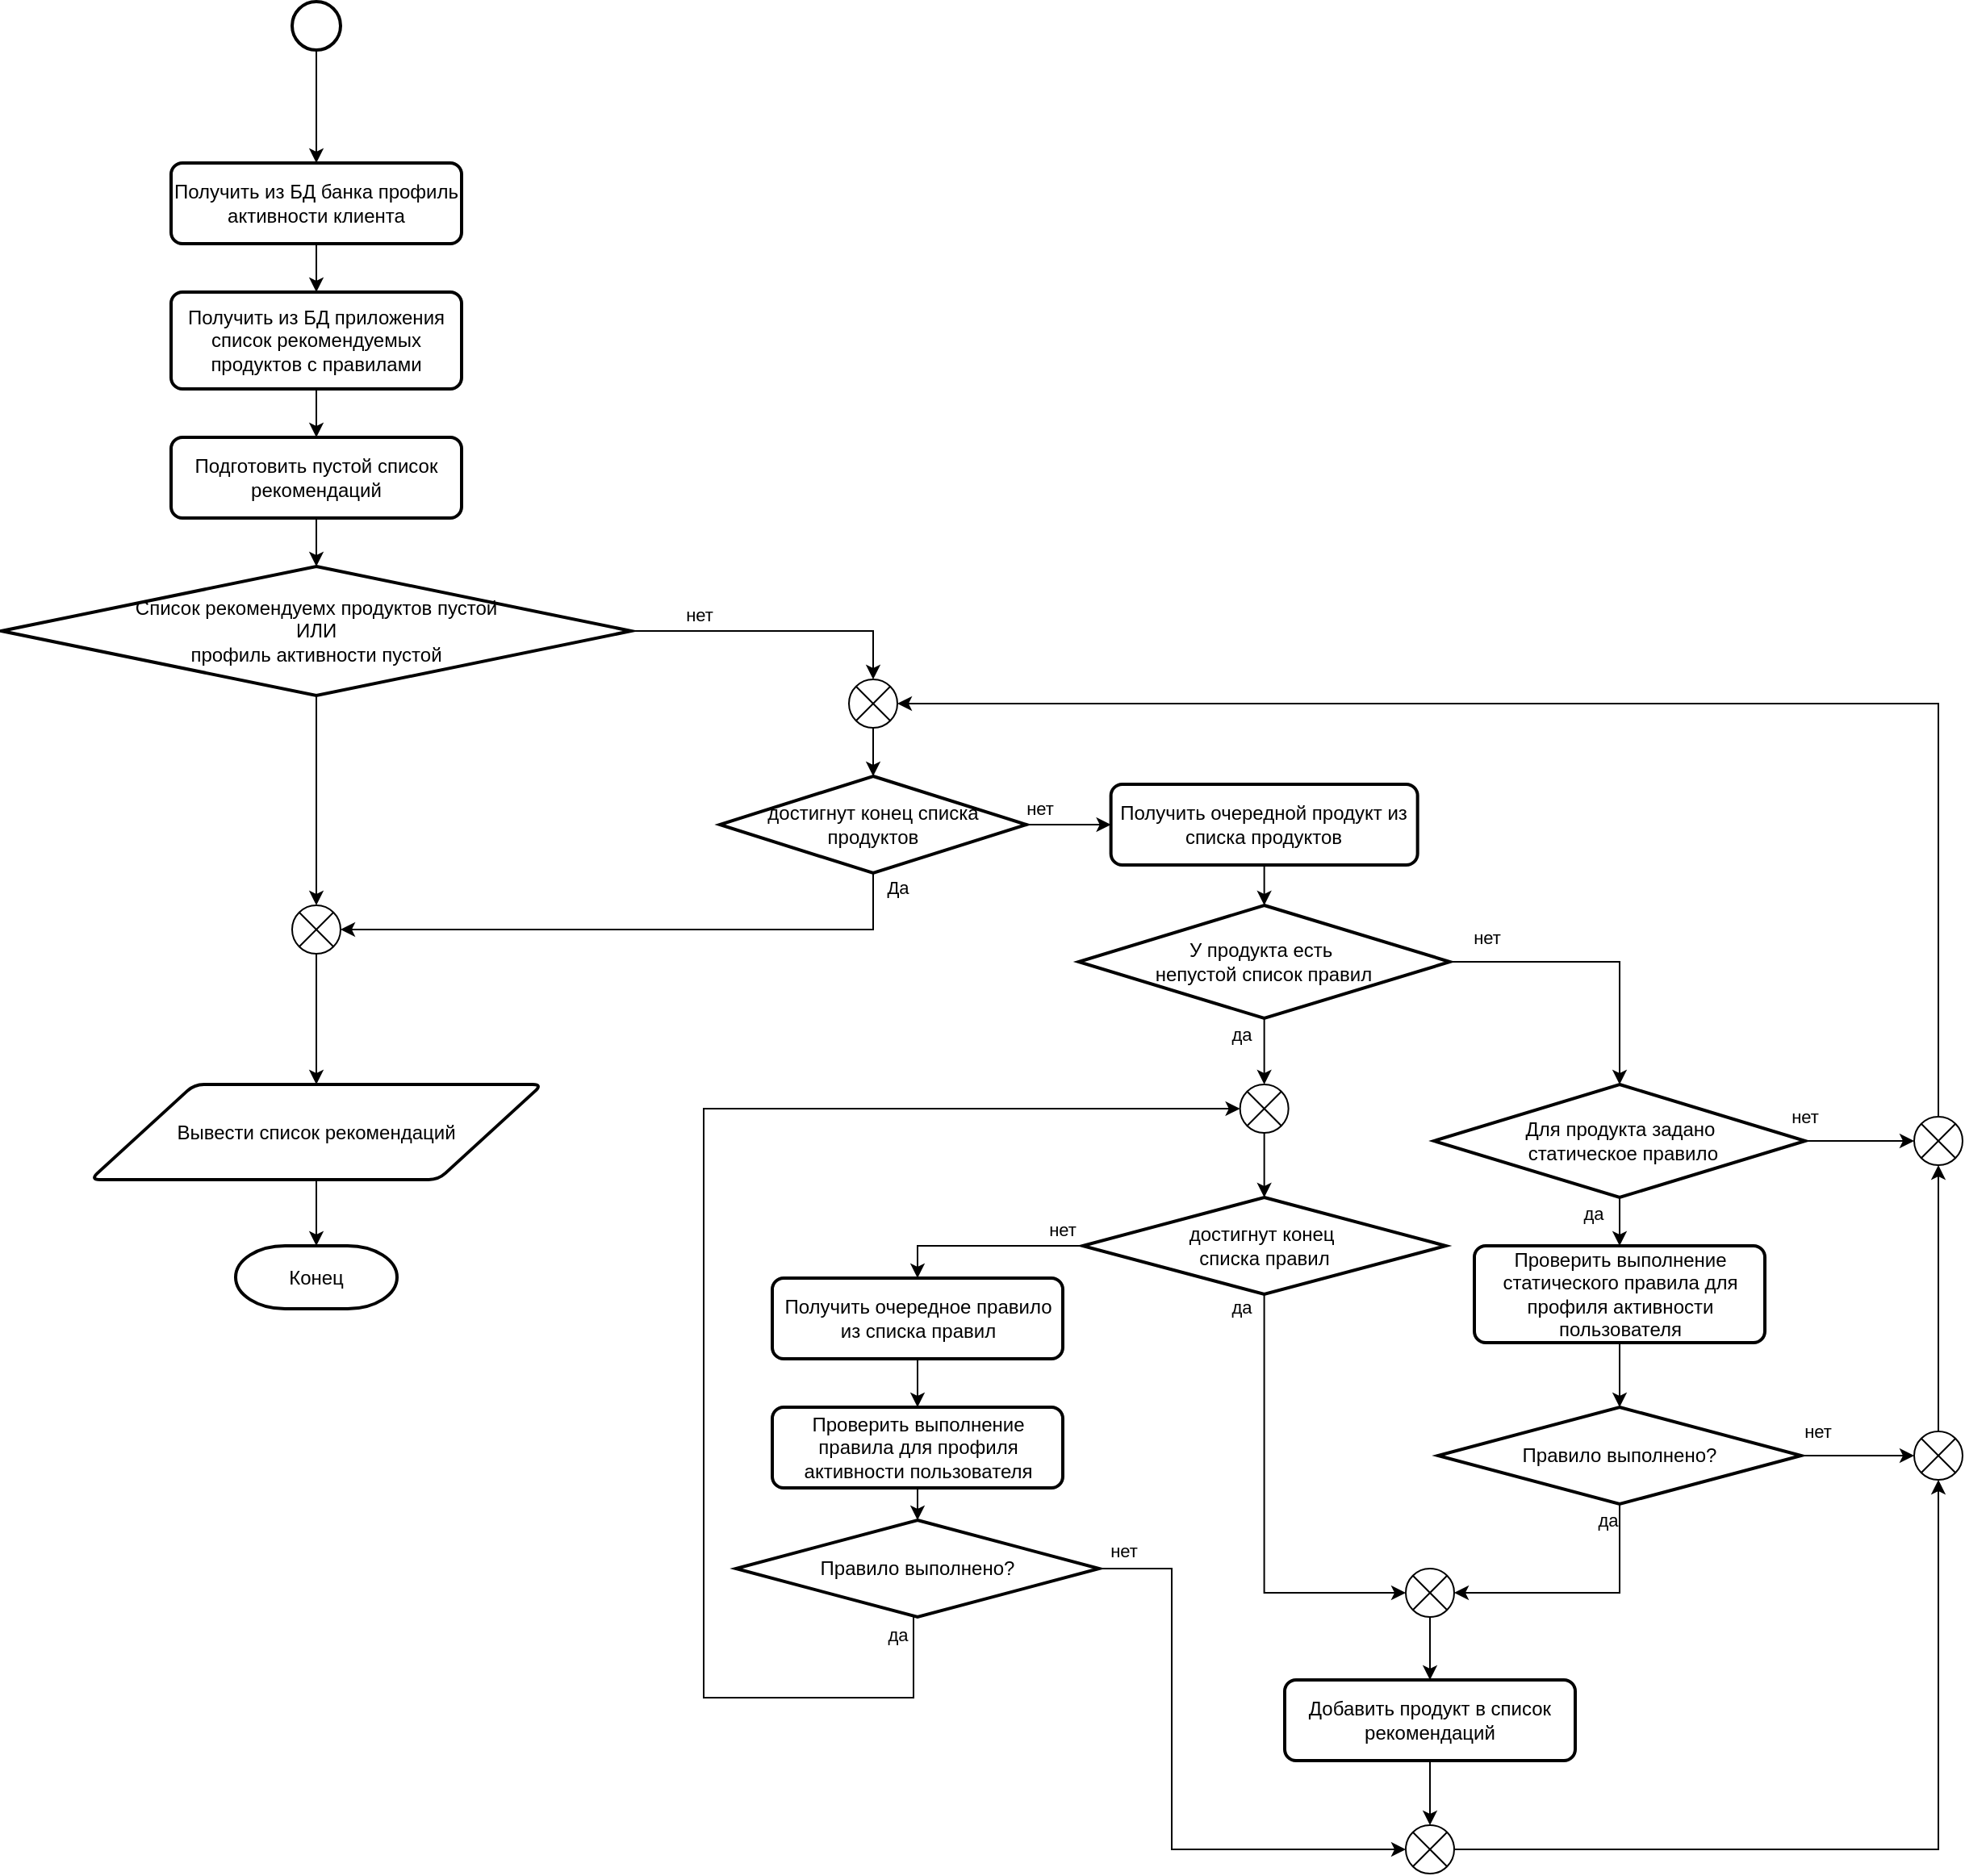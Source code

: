 <mxfile version="27.1.4">
  <diagram name="Страница — 1" id="ACM_g1qCUE4KucY0Wlcs">
    <mxGraphModel dx="2551" dy="2030" grid="1" gridSize="10" guides="1" tooltips="1" connect="1" arrows="1" fold="1" page="0" pageScale="1" pageWidth="827" pageHeight="1169" math="0" shadow="0">
      <root>
        <mxCell id="0" />
        <mxCell id="1" parent="0" />
        <mxCell id="zccWQyDnMi_jZn2n6sir-8" style="edgeStyle=orthogonalEdgeStyle;rounded=0;orthogonalLoop=1;jettySize=auto;html=1;exitX=0.5;exitY=1;exitDx=0;exitDy=0;exitPerimeter=0;" parent="1" source="zccWQyDnMi_jZn2n6sir-6" target="zccWQyDnMi_jZn2n6sir-7" edge="1">
          <mxGeometry relative="1" as="geometry" />
        </mxCell>
        <mxCell id="zccWQyDnMi_jZn2n6sir-6" value="" style="strokeWidth=2;html=1;shape=mxgraph.flowchart.start_2;whiteSpace=wrap;" parent="1" vertex="1">
          <mxGeometry x="-695" y="-1100" width="30" height="30" as="geometry" />
        </mxCell>
        <mxCell id="zccWQyDnMi_jZn2n6sir-10" style="edgeStyle=orthogonalEdgeStyle;rounded=0;orthogonalLoop=1;jettySize=auto;html=1;exitX=0.5;exitY=1;exitDx=0;exitDy=0;entryX=0.5;entryY=0;entryDx=0;entryDy=0;" parent="1" source="zccWQyDnMi_jZn2n6sir-7" target="zccWQyDnMi_jZn2n6sir-9" edge="1">
          <mxGeometry relative="1" as="geometry" />
        </mxCell>
        <mxCell id="zccWQyDnMi_jZn2n6sir-7" value="Получить из БД банка профиль активности клиента" style="rounded=1;whiteSpace=wrap;html=1;absoluteArcSize=1;arcSize=14;strokeWidth=2;" parent="1" vertex="1">
          <mxGeometry x="-770" y="-1000" width="180" height="50" as="geometry" />
        </mxCell>
        <mxCell id="zccWQyDnMi_jZn2n6sir-13" style="edgeStyle=orthogonalEdgeStyle;rounded=0;orthogonalLoop=1;jettySize=auto;html=1;exitX=0.5;exitY=1;exitDx=0;exitDy=0;entryX=0.5;entryY=0;entryDx=0;entryDy=0;" parent="1" source="zccWQyDnMi_jZn2n6sir-9" target="zccWQyDnMi_jZn2n6sir-11" edge="1">
          <mxGeometry relative="1" as="geometry" />
        </mxCell>
        <mxCell id="zccWQyDnMi_jZn2n6sir-9" value="Получить из БД приложения список рекомендуемых продуктов с правилами" style="rounded=1;whiteSpace=wrap;html=1;absoluteArcSize=1;arcSize=14;strokeWidth=2;" parent="1" vertex="1">
          <mxGeometry x="-770" y="-920" width="180" height="60" as="geometry" />
        </mxCell>
        <mxCell id="zccWQyDnMi_jZn2n6sir-11" value="Подготовить пустой список рекомендаций" style="rounded=1;whiteSpace=wrap;html=1;absoluteArcSize=1;arcSize=14;strokeWidth=2;" parent="1" vertex="1">
          <mxGeometry x="-770" y="-830" width="180" height="50" as="geometry" />
        </mxCell>
        <mxCell id="zccWQyDnMi_jZn2n6sir-12" value="Список рекомендуемх продуктов пустой&lt;div&gt;ИЛИ&lt;/div&gt;&lt;div&gt;профиль активности пустой&lt;/div&gt;" style="strokeWidth=2;html=1;shape=mxgraph.flowchart.decision;whiteSpace=wrap;" parent="1" vertex="1">
          <mxGeometry x="-875" y="-750" width="390" height="80" as="geometry" />
        </mxCell>
        <mxCell id="zccWQyDnMi_jZn2n6sir-14" style="edgeStyle=orthogonalEdgeStyle;rounded=0;orthogonalLoop=1;jettySize=auto;html=1;exitX=0.5;exitY=1;exitDx=0;exitDy=0;entryX=0.5;entryY=0;entryDx=0;entryDy=0;entryPerimeter=0;" parent="1" source="zccWQyDnMi_jZn2n6sir-11" target="zccWQyDnMi_jZn2n6sir-12" edge="1">
          <mxGeometry relative="1" as="geometry" />
        </mxCell>
        <mxCell id="zccWQyDnMi_jZn2n6sir-18" style="edgeStyle=orthogonalEdgeStyle;rounded=0;orthogonalLoop=1;jettySize=auto;html=1;exitX=0.5;exitY=1;exitDx=0;exitDy=0;exitPerimeter=0;" parent="1" source="zccWQyDnMi_jZn2n6sir-12" target="zccWQyDnMi_jZn2n6sir-12" edge="1">
          <mxGeometry relative="1" as="geometry" />
        </mxCell>
        <mxCell id="zccWQyDnMi_jZn2n6sir-23" style="edgeStyle=orthogonalEdgeStyle;rounded=0;orthogonalLoop=1;jettySize=auto;html=1;exitX=1;exitY=0.5;exitDx=0;exitDy=0;exitPerimeter=0;" parent="1" source="zccWQyDnMi_jZn2n6sir-19" target="zccWQyDnMi_jZn2n6sir-22" edge="1">
          <mxGeometry relative="1" as="geometry" />
        </mxCell>
        <mxCell id="zccWQyDnMi_jZn2n6sir-24" value="нет" style="edgeLabel;html=1;align=center;verticalAlign=middle;resizable=0;points=[];" parent="zccWQyDnMi_jZn2n6sir-23" vertex="1" connectable="0">
          <mxGeometry x="-0.489" y="-2" relative="1" as="geometry">
            <mxPoint x="-6" y="-12" as="offset" />
          </mxGeometry>
        </mxCell>
        <mxCell id="zccWQyDnMi_jZn2n6sir-19" value="достигнут конец списка продуктов" style="strokeWidth=2;html=1;shape=mxgraph.flowchart.decision;whiteSpace=wrap;" parent="1" vertex="1">
          <mxGeometry x="-430" y="-620" width="190" height="60" as="geometry" />
        </mxCell>
        <mxCell id="zccWQyDnMi_jZn2n6sir-22" value="Получить очередной продукт из списка продуктов" style="rounded=1;whiteSpace=wrap;html=1;absoluteArcSize=1;arcSize=14;strokeWidth=2;" parent="1" vertex="1">
          <mxGeometry x="-187.68" y="-615" width="190" height="50" as="geometry" />
        </mxCell>
        <mxCell id="zccWQyDnMi_jZn2n6sir-71" value="" style="edgeStyle=orthogonalEdgeStyle;rounded=0;orthogonalLoop=1;jettySize=auto;html=1;" parent="1" source="zccWQyDnMi_jZn2n6sir-25" target="zccWQyDnMi_jZn2n6sir-69" edge="1">
          <mxGeometry relative="1" as="geometry" />
        </mxCell>
        <mxCell id="zccWQyDnMi_jZn2n6sir-76" value="да" style="edgeLabel;html=1;align=center;verticalAlign=middle;resizable=0;points=[];" parent="zccWQyDnMi_jZn2n6sir-71" vertex="1" connectable="0">
          <mxGeometry x="-0.076" relative="1" as="geometry">
            <mxPoint x="-15" y="-9" as="offset" />
          </mxGeometry>
        </mxCell>
        <mxCell id="zccWQyDnMi_jZn2n6sir-25" value="У продукта есть&amp;nbsp;&lt;div&gt;непустой список правил&lt;/div&gt;" style="strokeWidth=2;html=1;shape=mxgraph.flowchart.decision;whiteSpace=wrap;" parent="1" vertex="1">
          <mxGeometry x="-207.68" y="-540" width="230" height="70" as="geometry" />
        </mxCell>
        <mxCell id="zccWQyDnMi_jZn2n6sir-26" style="edgeStyle=orthogonalEdgeStyle;rounded=0;orthogonalLoop=1;jettySize=auto;html=1;exitX=0.5;exitY=1;exitDx=0;exitDy=0;entryX=0.5;entryY=0;entryDx=0;entryDy=0;entryPerimeter=0;" parent="1" source="zccWQyDnMi_jZn2n6sir-22" target="zccWQyDnMi_jZn2n6sir-25" edge="1">
          <mxGeometry relative="1" as="geometry" />
        </mxCell>
        <mxCell id="zccWQyDnMi_jZn2n6sir-39" style="edgeStyle=orthogonalEdgeStyle;rounded=0;orthogonalLoop=1;jettySize=auto;html=1;exitX=0;exitY=0.5;exitDx=0;exitDy=0;exitPerimeter=0;entryX=0.5;entryY=0;entryDx=0;entryDy=0;" parent="1" source="zccWQyDnMi_jZn2n6sir-27" target="zccWQyDnMi_jZn2n6sir-30" edge="1">
          <mxGeometry relative="1" as="geometry" />
        </mxCell>
        <mxCell id="zccWQyDnMi_jZn2n6sir-40" value="нет" style="edgeLabel;html=1;align=center;verticalAlign=middle;resizable=0;points=[];" parent="zccWQyDnMi_jZn2n6sir-39" vertex="1" connectable="0">
          <mxGeometry x="-0.46" y="-2" relative="1" as="geometry">
            <mxPoint x="20" y="-8" as="offset" />
          </mxGeometry>
        </mxCell>
        <mxCell id="zccWQyDnMi_jZn2n6sir-27" value="достигнут конец&amp;nbsp;&lt;div&gt;списка правил&lt;/div&gt;" style="strokeWidth=2;html=1;shape=mxgraph.flowchart.decision;whiteSpace=wrap;" parent="1" vertex="1">
          <mxGeometry x="-205.18" y="-359" width="225" height="60" as="geometry" />
        </mxCell>
        <mxCell id="zccWQyDnMi_jZn2n6sir-33" style="edgeStyle=orthogonalEdgeStyle;rounded=0;orthogonalLoop=1;jettySize=auto;html=1;exitX=0.5;exitY=1;exitDx=0;exitDy=0;entryX=0.5;entryY=0;entryDx=0;entryDy=0;" parent="1" source="zccWQyDnMi_jZn2n6sir-30" target="zccWQyDnMi_jZn2n6sir-32" edge="1">
          <mxGeometry relative="1" as="geometry" />
        </mxCell>
        <mxCell id="zccWQyDnMi_jZn2n6sir-30" value="Получить очередное правило&lt;div&gt;из списка правил&lt;/div&gt;" style="rounded=1;whiteSpace=wrap;html=1;absoluteArcSize=1;arcSize=14;strokeWidth=2;" parent="1" vertex="1">
          <mxGeometry x="-397.5" y="-309" width="180" height="50" as="geometry" />
        </mxCell>
        <mxCell id="zccWQyDnMi_jZn2n6sir-42" value="" style="edgeStyle=orthogonalEdgeStyle;rounded=0;orthogonalLoop=1;jettySize=auto;html=1;" parent="1" source="zccWQyDnMi_jZn2n6sir-32" target="zccWQyDnMi_jZn2n6sir-34" edge="1">
          <mxGeometry relative="1" as="geometry" />
        </mxCell>
        <mxCell id="zccWQyDnMi_jZn2n6sir-32" value="Проверить выполнение правила для профиля активности пользователя" style="rounded=1;whiteSpace=wrap;html=1;absoluteArcSize=1;arcSize=14;strokeWidth=2;" parent="1" vertex="1">
          <mxGeometry x="-397.5" y="-229" width="180" height="50" as="geometry" />
        </mxCell>
        <mxCell id="zccWQyDnMi_jZn2n6sir-49" style="edgeStyle=orthogonalEdgeStyle;rounded=0;orthogonalLoop=1;jettySize=auto;html=1;exitX=0.5;exitY=1;exitDx=0;exitDy=0;exitPerimeter=0;entryX=0;entryY=0.5;entryDx=0;entryDy=0;entryPerimeter=0;" parent="1" target="zccWQyDnMi_jZn2n6sir-69" edge="1">
          <mxGeometry relative="1" as="geometry">
            <mxPoint x="-140" y="-409" as="targetPoint" />
            <mxPoint x="-310" y="-119" as="sourcePoint" />
            <Array as="points">
              <mxPoint x="-310" y="-49" />
              <mxPoint x="-440" y="-49" />
              <mxPoint x="-440" y="-414" />
            </Array>
          </mxGeometry>
        </mxCell>
        <mxCell id="zccWQyDnMi_jZn2n6sir-50" value="да" style="edgeLabel;html=1;align=center;verticalAlign=middle;resizable=0;points=[];" parent="zccWQyDnMi_jZn2n6sir-49" vertex="1" connectable="0">
          <mxGeometry x="-0.932" relative="1" as="geometry">
            <mxPoint x="-10" as="offset" />
          </mxGeometry>
        </mxCell>
        <mxCell id="zccWQyDnMi_jZn2n6sir-34" value="Правило выполнено?" style="strokeWidth=2;html=1;shape=mxgraph.flowchart.decision;whiteSpace=wrap;" parent="1" vertex="1">
          <mxGeometry x="-420" y="-159" width="225" height="60" as="geometry" />
        </mxCell>
        <mxCell id="zccWQyDnMi_jZn2n6sir-51" value="Добавить продукт в список рекомендаций" style="rounded=1;whiteSpace=wrap;html=1;absoluteArcSize=1;arcSize=14;strokeWidth=2;" parent="1" vertex="1">
          <mxGeometry x="-80" y="-60" width="180" height="50" as="geometry" />
        </mxCell>
        <mxCell id="zccWQyDnMi_jZn2n6sir-58" value="" style="edgeStyle=orthogonalEdgeStyle;rounded=0;orthogonalLoop=1;jettySize=auto;html=1;" parent="1" source="zccWQyDnMi_jZn2n6sir-54" target="zccWQyDnMi_jZn2n6sir-57" edge="1">
          <mxGeometry relative="1" as="geometry" />
        </mxCell>
        <mxCell id="zccWQyDnMi_jZn2n6sir-78" value="да" style="edgeLabel;html=1;align=center;verticalAlign=middle;resizable=0;points=[];" parent="zccWQyDnMi_jZn2n6sir-58" vertex="1" connectable="0">
          <mxGeometry x="0.2" relative="1" as="geometry">
            <mxPoint x="-17" as="offset" />
          </mxGeometry>
        </mxCell>
        <mxCell id="zccWQyDnMi_jZn2n6sir-80" value="" style="edgeStyle=orthogonalEdgeStyle;rounded=0;orthogonalLoop=1;jettySize=auto;html=1;" parent="1" source="zccWQyDnMi_jZn2n6sir-54" target="zccWQyDnMi_jZn2n6sir-79" edge="1">
          <mxGeometry relative="1" as="geometry" />
        </mxCell>
        <mxCell id="zccWQyDnMi_jZn2n6sir-81" value="нет" style="edgeLabel;html=1;align=center;verticalAlign=middle;resizable=0;points=[];" parent="zccWQyDnMi_jZn2n6sir-80" vertex="1" connectable="0">
          <mxGeometry x="-0.299" y="-3" relative="1" as="geometry">
            <mxPoint x="-24" y="-18" as="offset" />
          </mxGeometry>
        </mxCell>
        <mxCell id="zccWQyDnMi_jZn2n6sir-54" value="Для продукта задано&lt;div&gt;&amp;nbsp;статическое правило&lt;/div&gt;" style="strokeWidth=2;html=1;shape=mxgraph.flowchart.decision;whiteSpace=wrap;" parent="1" vertex="1">
          <mxGeometry x="12.5" y="-429" width="230" height="70" as="geometry" />
        </mxCell>
        <mxCell id="zccWQyDnMi_jZn2n6sir-55" style="edgeStyle=orthogonalEdgeStyle;rounded=0;orthogonalLoop=1;jettySize=auto;html=1;exitX=1;exitY=0.5;exitDx=0;exitDy=0;exitPerimeter=0;entryX=0.5;entryY=0;entryDx=0;entryDy=0;entryPerimeter=0;" parent="1" source="zccWQyDnMi_jZn2n6sir-25" target="zccWQyDnMi_jZn2n6sir-54" edge="1">
          <mxGeometry relative="1" as="geometry" />
        </mxCell>
        <mxCell id="zccWQyDnMi_jZn2n6sir-56" value="нет" style="edgeLabel;html=1;align=center;verticalAlign=middle;resizable=0;points=[];" parent="zccWQyDnMi_jZn2n6sir-55" vertex="1" connectable="0">
          <mxGeometry x="-0.692" y="-1" relative="1" as="geometry">
            <mxPoint x="-6" y="-16" as="offset" />
          </mxGeometry>
        </mxCell>
        <mxCell id="zccWQyDnMi_jZn2n6sir-60" value="" style="edgeStyle=orthogonalEdgeStyle;rounded=0;orthogonalLoop=1;jettySize=auto;html=1;" parent="1" source="zccWQyDnMi_jZn2n6sir-57" target="zccWQyDnMi_jZn2n6sir-59" edge="1">
          <mxGeometry relative="1" as="geometry" />
        </mxCell>
        <mxCell id="zccWQyDnMi_jZn2n6sir-57" value="Проверить выполнение статического правила для профиля активности пользователя" style="rounded=1;whiteSpace=wrap;html=1;absoluteArcSize=1;arcSize=14;strokeWidth=2;" parent="1" vertex="1">
          <mxGeometry x="37.5" y="-329" width="180" height="60" as="geometry" />
        </mxCell>
        <mxCell id="zccWQyDnMi_jZn2n6sir-67" style="edgeStyle=orthogonalEdgeStyle;rounded=0;orthogonalLoop=1;jettySize=auto;html=1;exitX=0.5;exitY=1;exitDx=0;exitDy=0;exitPerimeter=0;entryX=1;entryY=0.5;entryDx=0;entryDy=0;entryPerimeter=0;" parent="1" source="zccWQyDnMi_jZn2n6sir-59" target="zccWQyDnMi_jZn2n6sir-63" edge="1">
          <mxGeometry relative="1" as="geometry">
            <mxPoint x="30" y="-109.0" as="targetPoint" />
          </mxGeometry>
        </mxCell>
        <mxCell id="zccWQyDnMi_jZn2n6sir-77" value="да" style="edgeLabel;html=1;align=center;verticalAlign=middle;resizable=0;points=[];" parent="zccWQyDnMi_jZn2n6sir-67" vertex="1" connectable="0">
          <mxGeometry x="-0.787" y="1" relative="1" as="geometry">
            <mxPoint x="-9" y="-7" as="offset" />
          </mxGeometry>
        </mxCell>
        <mxCell id="zccWQyDnMi_jZn2n6sir-59" value="Правило выполнено?" style="strokeWidth=2;html=1;shape=mxgraph.flowchart.decision;whiteSpace=wrap;" parent="1" vertex="1">
          <mxGeometry x="15" y="-229" width="225" height="60" as="geometry" />
        </mxCell>
        <mxCell id="zccWQyDnMi_jZn2n6sir-68" value="" style="edgeStyle=orthogonalEdgeStyle;rounded=0;orthogonalLoop=1;jettySize=auto;html=1;" parent="1" source="zccWQyDnMi_jZn2n6sir-63" target="zccWQyDnMi_jZn2n6sir-51" edge="1">
          <mxGeometry relative="1" as="geometry" />
        </mxCell>
        <mxCell id="zccWQyDnMi_jZn2n6sir-63" value="" style="verticalLabelPosition=bottom;verticalAlign=top;html=1;shape=mxgraph.flowchart.or;" parent="1" vertex="1">
          <mxGeometry x="-5" y="-129" width="30" height="30" as="geometry" />
        </mxCell>
        <mxCell id="zccWQyDnMi_jZn2n6sir-64" style="edgeStyle=orthogonalEdgeStyle;rounded=0;orthogonalLoop=1;jettySize=auto;html=1;entryX=0;entryY=0.5;entryDx=0;entryDy=0;entryPerimeter=0;" parent="1" source="zccWQyDnMi_jZn2n6sir-27" target="zccWQyDnMi_jZn2n6sir-63" edge="1">
          <mxGeometry relative="1" as="geometry" />
        </mxCell>
        <mxCell id="zccWQyDnMi_jZn2n6sir-65" value="да" style="edgeLabel;html=1;align=center;verticalAlign=middle;resizable=0;points=[];" parent="zccWQyDnMi_jZn2n6sir-64" vertex="1" connectable="0">
          <mxGeometry x="-0.854" y="-2" relative="1" as="geometry">
            <mxPoint x="-13" y="-12" as="offset" />
          </mxGeometry>
        </mxCell>
        <mxCell id="zccWQyDnMi_jZn2n6sir-70" value="" style="edgeStyle=orthogonalEdgeStyle;rounded=0;orthogonalLoop=1;jettySize=auto;html=1;" parent="1" source="zccWQyDnMi_jZn2n6sir-69" target="zccWQyDnMi_jZn2n6sir-27" edge="1">
          <mxGeometry relative="1" as="geometry" />
        </mxCell>
        <mxCell id="zccWQyDnMi_jZn2n6sir-69" value="" style="verticalLabelPosition=bottom;verticalAlign=top;html=1;shape=mxgraph.flowchart.or;" parent="1" vertex="1">
          <mxGeometry x="-107.68" y="-429" width="30" height="30" as="geometry" />
        </mxCell>
        <mxCell id="zccWQyDnMi_jZn2n6sir-74" value="" style="edgeStyle=orthogonalEdgeStyle;rounded=0;orthogonalLoop=1;jettySize=auto;html=1;" parent="1" source="zccWQyDnMi_jZn2n6sir-72" target="zccWQyDnMi_jZn2n6sir-19" edge="1">
          <mxGeometry relative="1" as="geometry" />
        </mxCell>
        <mxCell id="zccWQyDnMi_jZn2n6sir-72" value="" style="verticalLabelPosition=bottom;verticalAlign=top;html=1;shape=mxgraph.flowchart.or;" parent="1" vertex="1">
          <mxGeometry x="-350" y="-680" width="30" height="30" as="geometry" />
        </mxCell>
        <mxCell id="zccWQyDnMi_jZn2n6sir-75" style="edgeStyle=orthogonalEdgeStyle;rounded=0;orthogonalLoop=1;jettySize=auto;html=1;exitX=1;exitY=0.5;exitDx=0;exitDy=0;exitPerimeter=0;entryX=0.5;entryY=0;entryDx=0;entryDy=0;entryPerimeter=0;" parent="1" source="zccWQyDnMi_jZn2n6sir-12" target="zccWQyDnMi_jZn2n6sir-72" edge="1">
          <mxGeometry relative="1" as="geometry" />
        </mxCell>
        <mxCell id="jEaYixquOjKW-5n_v3xH-2" value="нет" style="edgeLabel;html=1;align=center;verticalAlign=middle;resizable=0;points=[];" vertex="1" connectable="0" parent="zccWQyDnMi_jZn2n6sir-75">
          <mxGeometry x="-0.489" y="-1" relative="1" as="geometry">
            <mxPoint x="-4" y="-11" as="offset" />
          </mxGeometry>
        </mxCell>
        <mxCell id="zccWQyDnMi_jZn2n6sir-79" value="" style="verticalLabelPosition=bottom;verticalAlign=top;html=1;shape=mxgraph.flowchart.or;" parent="1" vertex="1">
          <mxGeometry x="310" y="-409" width="30" height="30" as="geometry" />
        </mxCell>
        <mxCell id="jEaYixquOjKW-5n_v3xH-1" style="edgeStyle=orthogonalEdgeStyle;rounded=0;orthogonalLoop=1;jettySize=auto;html=1;exitX=0.5;exitY=0;exitDx=0;exitDy=0;exitPerimeter=0;entryX=1;entryY=0.5;entryDx=0;entryDy=0;entryPerimeter=0;" edge="1" parent="1" source="zccWQyDnMi_jZn2n6sir-79" target="zccWQyDnMi_jZn2n6sir-72">
          <mxGeometry relative="1" as="geometry" />
        </mxCell>
        <mxCell id="jEaYixquOjKW-5n_v3xH-3" value="" style="verticalLabelPosition=bottom;verticalAlign=top;html=1;shape=mxgraph.flowchart.or;" vertex="1" parent="1">
          <mxGeometry x="-5" y="30" width="30" height="30" as="geometry" />
        </mxCell>
        <mxCell id="jEaYixquOjKW-5n_v3xH-4" style="edgeStyle=orthogonalEdgeStyle;rounded=0;orthogonalLoop=1;jettySize=auto;html=1;exitX=0.5;exitY=1;exitDx=0;exitDy=0;entryX=0.5;entryY=0;entryDx=0;entryDy=0;entryPerimeter=0;" edge="1" parent="1" source="zccWQyDnMi_jZn2n6sir-51" target="jEaYixquOjKW-5n_v3xH-3">
          <mxGeometry relative="1" as="geometry" />
        </mxCell>
        <mxCell id="jEaYixquOjKW-5n_v3xH-5" style="edgeStyle=orthogonalEdgeStyle;rounded=0;orthogonalLoop=1;jettySize=auto;html=1;exitX=1;exitY=0.5;exitDx=0;exitDy=0;exitPerimeter=0;entryX=0;entryY=0.5;entryDx=0;entryDy=0;entryPerimeter=0;" edge="1" parent="1" source="zccWQyDnMi_jZn2n6sir-34" target="jEaYixquOjKW-5n_v3xH-3">
          <mxGeometry relative="1" as="geometry">
            <Array as="points">
              <mxPoint x="-150" y="-129" />
              <mxPoint x="-150" y="45" />
            </Array>
          </mxGeometry>
        </mxCell>
        <mxCell id="jEaYixquOjKW-5n_v3xH-6" value="нет" style="edgeLabel;html=1;align=center;verticalAlign=middle;resizable=0;points=[];" vertex="1" connectable="0" parent="jEaYixquOjKW-5n_v3xH-5">
          <mxGeometry x="-0.847" relative="1" as="geometry">
            <mxPoint x="-13" y="-11" as="offset" />
          </mxGeometry>
        </mxCell>
        <mxCell id="jEaYixquOjKW-5n_v3xH-8" value="" style="verticalLabelPosition=bottom;verticalAlign=top;html=1;shape=mxgraph.flowchart.or;" vertex="1" parent="1">
          <mxGeometry x="310" y="-214" width="30" height="30" as="geometry" />
        </mxCell>
        <mxCell id="jEaYixquOjKW-5n_v3xH-9" style="edgeStyle=orthogonalEdgeStyle;rounded=0;orthogonalLoop=1;jettySize=auto;html=1;exitX=0.5;exitY=0;exitDx=0;exitDy=0;exitPerimeter=0;entryX=0.5;entryY=1;entryDx=0;entryDy=0;entryPerimeter=0;" edge="1" parent="1" source="jEaYixquOjKW-5n_v3xH-8" target="zccWQyDnMi_jZn2n6sir-79">
          <mxGeometry relative="1" as="geometry" />
        </mxCell>
        <mxCell id="jEaYixquOjKW-5n_v3xH-10" style="edgeStyle=orthogonalEdgeStyle;rounded=0;orthogonalLoop=1;jettySize=auto;html=1;exitX=1;exitY=0.5;exitDx=0;exitDy=0;exitPerimeter=0;entryX=0;entryY=0.5;entryDx=0;entryDy=0;entryPerimeter=0;" edge="1" parent="1" source="zccWQyDnMi_jZn2n6sir-59" target="jEaYixquOjKW-5n_v3xH-8">
          <mxGeometry relative="1" as="geometry" />
        </mxCell>
        <mxCell id="jEaYixquOjKW-5n_v3xH-11" value="нет" style="edgeLabel;html=1;align=center;verticalAlign=middle;resizable=0;points=[];" vertex="1" connectable="0" parent="jEaYixquOjKW-5n_v3xH-10">
          <mxGeometry x="-0.632" y="1" relative="1" as="geometry">
            <mxPoint x="-3" y="-14" as="offset" />
          </mxGeometry>
        </mxCell>
        <mxCell id="jEaYixquOjKW-5n_v3xH-12" style="edgeStyle=orthogonalEdgeStyle;rounded=0;orthogonalLoop=1;jettySize=auto;html=1;exitX=1;exitY=0.5;exitDx=0;exitDy=0;exitPerimeter=0;entryX=0.5;entryY=1;entryDx=0;entryDy=0;entryPerimeter=0;" edge="1" parent="1" source="jEaYixquOjKW-5n_v3xH-3" target="jEaYixquOjKW-5n_v3xH-8">
          <mxGeometry relative="1" as="geometry" />
        </mxCell>
        <mxCell id="jEaYixquOjKW-5n_v3xH-18" style="edgeStyle=orthogonalEdgeStyle;rounded=0;orthogonalLoop=1;jettySize=auto;html=1;exitX=0.5;exitY=1;exitDx=0;exitDy=0;exitPerimeter=0;entryX=0.5;entryY=0;entryDx=0;entryDy=0;" edge="1" parent="1" source="jEaYixquOjKW-5n_v3xH-13" target="jEaYixquOjKW-5n_v3xH-17">
          <mxGeometry relative="1" as="geometry" />
        </mxCell>
        <mxCell id="jEaYixquOjKW-5n_v3xH-13" value="" style="verticalLabelPosition=bottom;verticalAlign=top;html=1;shape=mxgraph.flowchart.or;" vertex="1" parent="1">
          <mxGeometry x="-695" y="-540" width="30" height="30" as="geometry" />
        </mxCell>
        <mxCell id="jEaYixquOjKW-5n_v3xH-14" style="edgeStyle=orthogonalEdgeStyle;rounded=0;orthogonalLoop=1;jettySize=auto;html=1;exitX=0.5;exitY=1;exitDx=0;exitDy=0;exitPerimeter=0;entryX=0.5;entryY=0;entryDx=0;entryDy=0;entryPerimeter=0;" edge="1" parent="1" source="zccWQyDnMi_jZn2n6sir-12" target="jEaYixquOjKW-5n_v3xH-13">
          <mxGeometry relative="1" as="geometry" />
        </mxCell>
        <mxCell id="jEaYixquOjKW-5n_v3xH-15" style="edgeStyle=orthogonalEdgeStyle;rounded=0;orthogonalLoop=1;jettySize=auto;html=1;exitX=0.5;exitY=1;exitDx=0;exitDy=0;exitPerimeter=0;entryX=1;entryY=0.5;entryDx=0;entryDy=0;entryPerimeter=0;" edge="1" parent="1" source="zccWQyDnMi_jZn2n6sir-19" target="jEaYixquOjKW-5n_v3xH-13">
          <mxGeometry relative="1" as="geometry" />
        </mxCell>
        <mxCell id="jEaYixquOjKW-5n_v3xH-16" value="Да" style="edgeLabel;html=1;align=center;verticalAlign=middle;resizable=0;points=[];" vertex="1" connectable="0" parent="jEaYixquOjKW-5n_v3xH-15">
          <mxGeometry x="-0.898" relative="1" as="geometry">
            <mxPoint x="15" y="-10" as="offset" />
          </mxGeometry>
        </mxCell>
        <mxCell id="jEaYixquOjKW-5n_v3xH-17" value="Вывести список рекомендаций" style="shape=parallelogram;html=1;strokeWidth=2;perimeter=parallelogramPerimeter;whiteSpace=wrap;rounded=1;arcSize=12;size=0.23;" vertex="1" parent="1">
          <mxGeometry x="-820" y="-429" width="280" height="59" as="geometry" />
        </mxCell>
        <mxCell id="jEaYixquOjKW-5n_v3xH-19" value="Конец" style="strokeWidth=2;html=1;shape=mxgraph.flowchart.terminator;whiteSpace=wrap;" vertex="1" parent="1">
          <mxGeometry x="-730" y="-329" width="100" height="39" as="geometry" />
        </mxCell>
        <mxCell id="jEaYixquOjKW-5n_v3xH-20" style="edgeStyle=orthogonalEdgeStyle;rounded=0;orthogonalLoop=1;jettySize=auto;html=1;exitX=0.5;exitY=1;exitDx=0;exitDy=0;entryX=0.5;entryY=0;entryDx=0;entryDy=0;entryPerimeter=0;" edge="1" parent="1" source="jEaYixquOjKW-5n_v3xH-17" target="jEaYixquOjKW-5n_v3xH-19">
          <mxGeometry relative="1" as="geometry" />
        </mxCell>
        <mxCell id="jEaYixquOjKW-5n_v3xH-21" style="edgeStyle=orthogonalEdgeStyle;rounded=0;orthogonalLoop=1;jettySize=auto;html=1;exitX=0.5;exitY=1;exitDx=0;exitDy=0;exitPerimeter=0;" edge="1" parent="1" source="jEaYixquOjKW-5n_v3xH-19" target="jEaYixquOjKW-5n_v3xH-19">
          <mxGeometry relative="1" as="geometry" />
        </mxCell>
      </root>
    </mxGraphModel>
  </diagram>
</mxfile>
